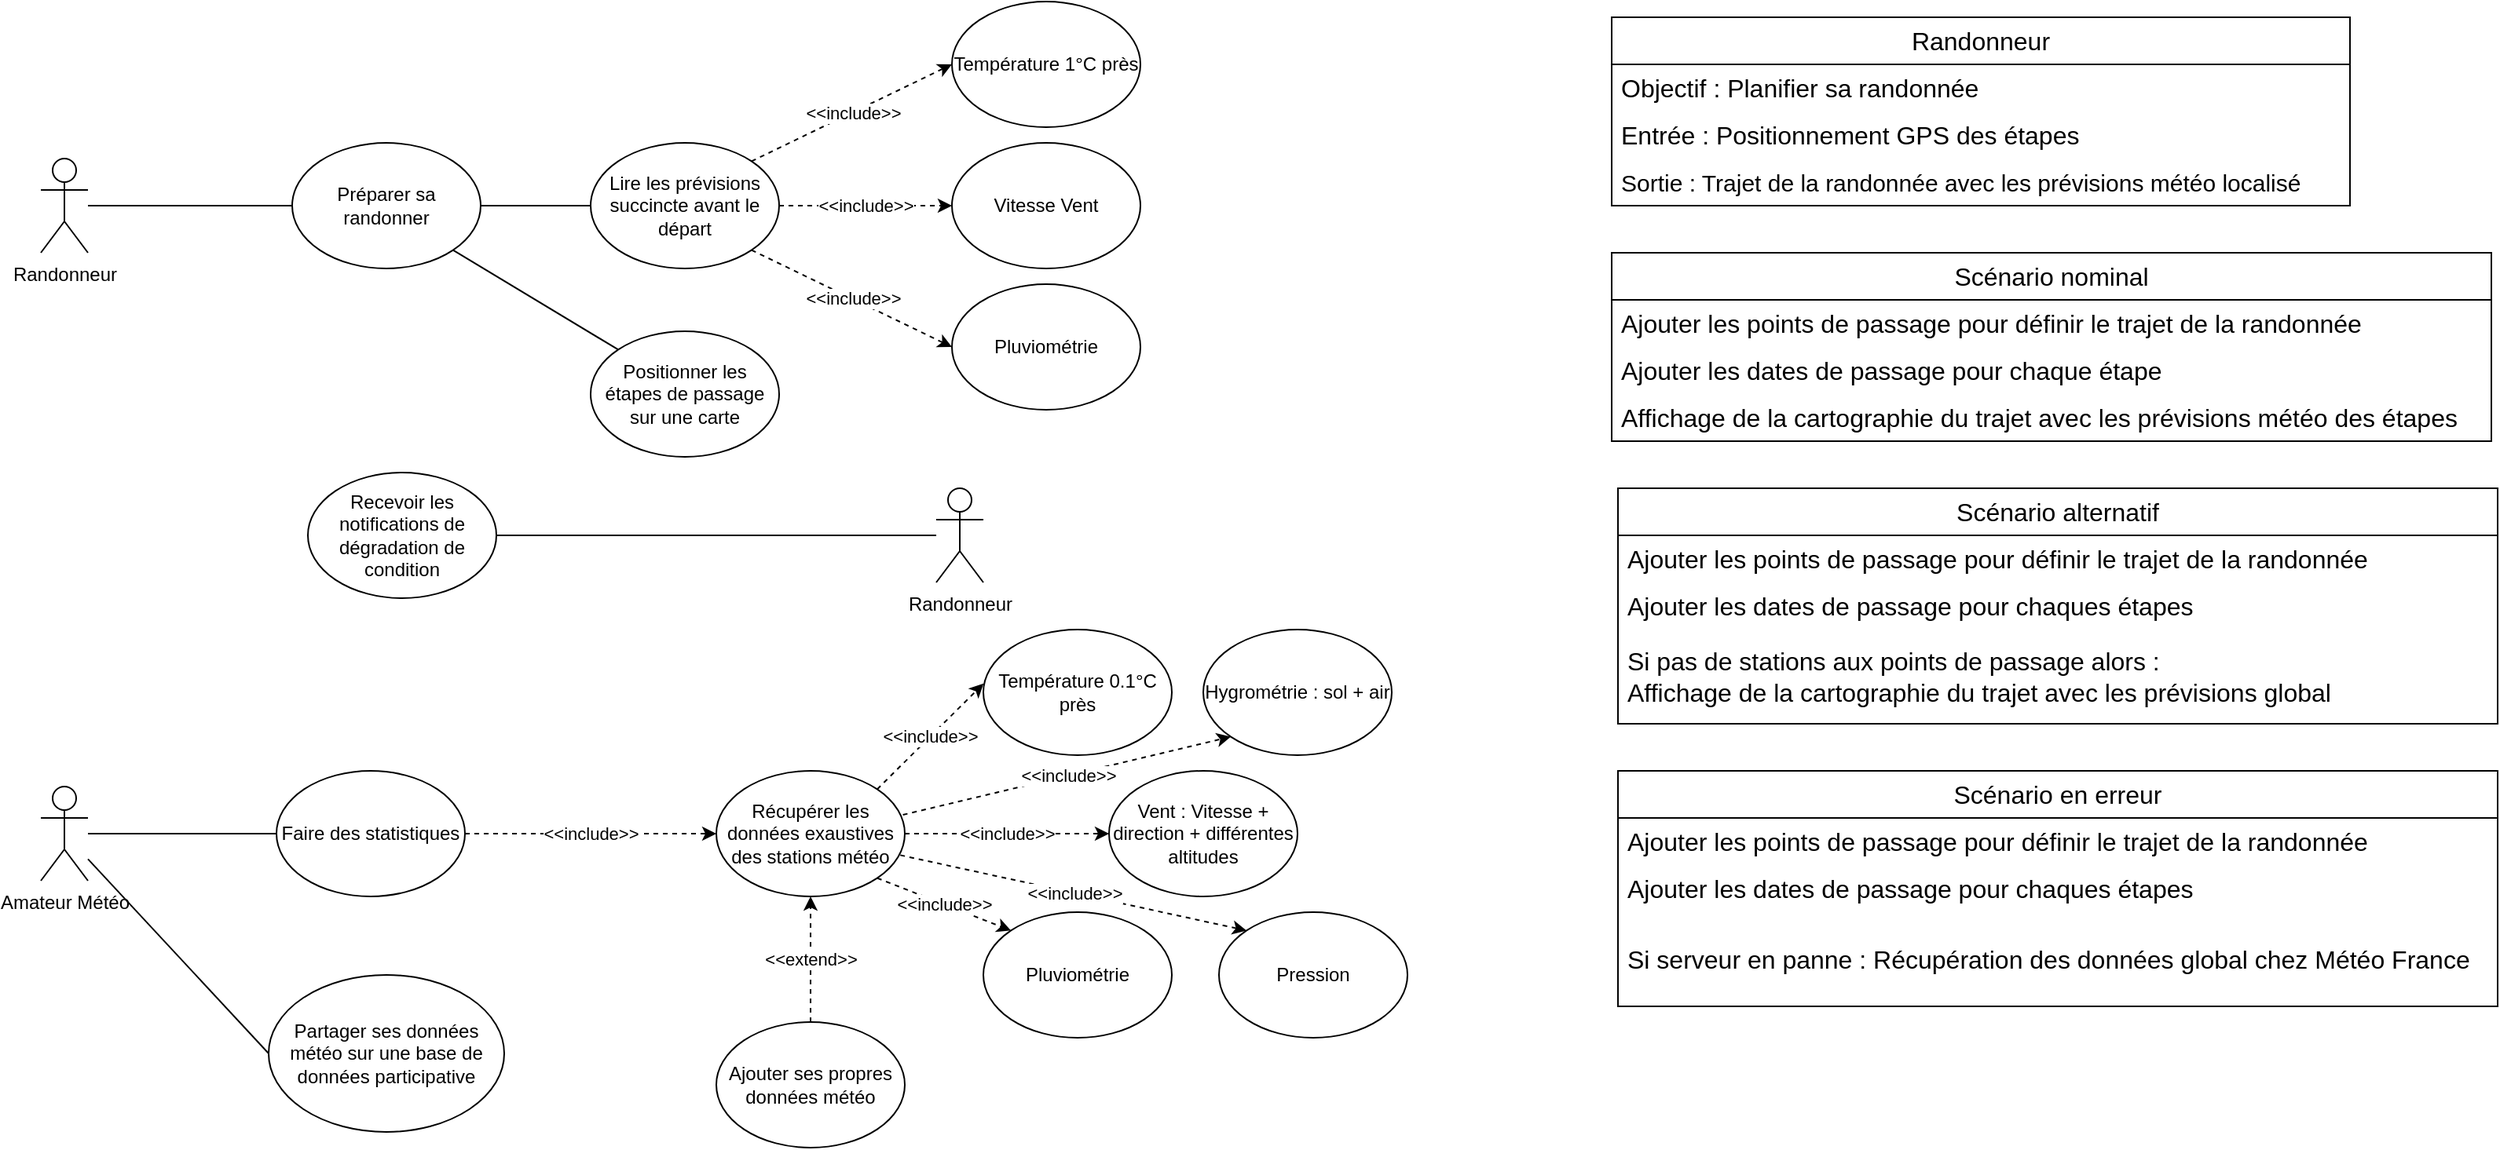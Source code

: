 <mxfile>
    <diagram id="Hnpg6M9tyzeRVUbkhzwp" name="Page-1">
        <mxGraphModel dx="1558" dy="2182" grid="1" gridSize="10" guides="1" tooltips="1" connect="1" arrows="1" fold="1" page="1" pageScale="1" pageWidth="827" pageHeight="1169" math="0" shadow="0">
            <root>
                <mxCell id="0"/>
                <mxCell id="1" parent="0"/>
                <mxCell id="2" value="Randonneur" style="shape=umlActor;verticalLabelPosition=bottom;verticalAlign=top;html=1;outlineConnect=0;" parent="1" vertex="1">
                    <mxGeometry x="90" y="90" width="30" height="60" as="geometry"/>
                </mxCell>
                <mxCell id="3" value="Préparer sa randonner" style="ellipse;whiteSpace=wrap;html=1;" parent="1" vertex="1">
                    <mxGeometry x="250" y="80" width="120" height="80" as="geometry"/>
                </mxCell>
                <mxCell id="4" value="" style="endArrow=none;html=1;entryX=0;entryY=0.5;entryDx=0;entryDy=0;" parent="1" source="2" target="3" edge="1">
                    <mxGeometry width="50" height="50" relative="1" as="geometry">
                        <mxPoint x="390" y="270" as="sourcePoint"/>
                        <mxPoint x="440" y="220" as="targetPoint"/>
                    </mxGeometry>
                </mxCell>
                <mxCell id="5" value="Lire les prévisions succincte avant le départ" style="ellipse;whiteSpace=wrap;html=1;" parent="1" vertex="1">
                    <mxGeometry x="440" y="80" width="120" height="80" as="geometry"/>
                </mxCell>
                <mxCell id="6" value="" style="endArrow=none;html=1;exitX=1;exitY=0.5;exitDx=0;exitDy=0;entryX=0;entryY=0.5;entryDx=0;entryDy=0;" parent="1" source="3" target="5" edge="1">
                    <mxGeometry width="50" height="50" relative="1" as="geometry">
                        <mxPoint x="390" y="260" as="sourcePoint"/>
                        <mxPoint x="440" y="210" as="targetPoint"/>
                    </mxGeometry>
                </mxCell>
                <mxCell id="7" value="Positionner les étapes de passage sur une carte" style="ellipse;whiteSpace=wrap;html=1;" parent="1" vertex="1">
                    <mxGeometry x="440" y="200" width="120" height="80" as="geometry"/>
                </mxCell>
                <mxCell id="8" value="" style="endArrow=none;html=1;exitX=1;exitY=1;exitDx=0;exitDy=0;entryX=0;entryY=0;entryDx=0;entryDy=0;" parent="1" source="3" target="7" edge="1">
                    <mxGeometry width="50" height="50" relative="1" as="geometry">
                        <mxPoint x="390" y="250" as="sourcePoint"/>
                        <mxPoint x="440" y="200" as="targetPoint"/>
                    </mxGeometry>
                </mxCell>
                <mxCell id="9" value="Randonneur" style="shape=umlActor;verticalLabelPosition=bottom;verticalAlign=top;html=1;outlineConnect=0;" parent="1" vertex="1">
                    <mxGeometry x="660" y="300" width="30" height="60" as="geometry"/>
                </mxCell>
                <mxCell id="10" value="Recevoir les notifications de dégradation de condition" style="ellipse;whiteSpace=wrap;html=1;" parent="1" vertex="1">
                    <mxGeometry x="260" y="290" width="120" height="80" as="geometry"/>
                </mxCell>
                <mxCell id="17" value="Amateur Météo" style="shape=umlActor;verticalLabelPosition=bottom;verticalAlign=top;html=1;outlineConnect=0;" parent="1" vertex="1">
                    <mxGeometry x="90" y="490" width="30" height="60" as="geometry"/>
                </mxCell>
                <mxCell id="21" value="Faire des statistiques" style="ellipse;whiteSpace=wrap;html=1;" parent="1" vertex="1">
                    <mxGeometry x="240" y="480" width="120" height="80" as="geometry"/>
                </mxCell>
                <mxCell id="22" value="Récupérer les données exaustives des stations météo" style="ellipse;whiteSpace=wrap;html=1;" parent="1" vertex="1">
                    <mxGeometry x="520" y="480" width="120" height="80" as="geometry"/>
                </mxCell>
                <mxCell id="23" value="" style="endArrow=classic;html=1;exitX=1;exitY=0.5;exitDx=0;exitDy=0;dashed=1;entryX=0;entryY=0.5;entryDx=0;entryDy=0;" parent="1" source="21" target="22" edge="1">
                    <mxGeometry relative="1" as="geometry">
                        <mxPoint x="390" y="340" as="sourcePoint"/>
                        <mxPoint x="670.0" y="340" as="targetPoint"/>
                    </mxGeometry>
                </mxCell>
                <mxCell id="24" value="&amp;lt;&amp;lt;include&amp;gt;&amp;gt;" style="edgeLabel;resizable=0;html=1;align=center;verticalAlign=middle;" parent="23" connectable="0" vertex="1">
                    <mxGeometry relative="1" as="geometry"/>
                </mxCell>
                <mxCell id="25" value="" style="endArrow=none;html=1;" parent="1" source="17" target="21" edge="1">
                    <mxGeometry width="50" height="50" relative="1" as="geometry">
                        <mxPoint x="370" y="370" as="sourcePoint"/>
                        <mxPoint x="420" y="320" as="targetPoint"/>
                    </mxGeometry>
                </mxCell>
                <mxCell id="27" value="Ajouter ses propres données météo" style="ellipse;whiteSpace=wrap;html=1;" parent="1" vertex="1">
                    <mxGeometry x="520" y="640" width="120" height="80" as="geometry"/>
                </mxCell>
                <mxCell id="28" value="" style="endArrow=classic;html=1;exitX=0.5;exitY=0;exitDx=0;exitDy=0;dashed=1;entryX=0.5;entryY=1;entryDx=0;entryDy=0;" parent="1" source="27" target="22" edge="1">
                    <mxGeometry relative="1" as="geometry">
                        <mxPoint x="340" y="460" as="sourcePoint"/>
                        <mxPoint x="580" y="570" as="targetPoint"/>
                    </mxGeometry>
                </mxCell>
                <mxCell id="29" value="&amp;lt;&amp;lt;extend&amp;gt;&amp;gt;" style="edgeLabel;resizable=0;html=1;align=center;verticalAlign=middle;" parent="28" connectable="0" vertex="1">
                    <mxGeometry relative="1" as="geometry"/>
                </mxCell>
                <mxCell id="31" value="Partager ses données météo sur une base de données participative" style="ellipse;whiteSpace=wrap;html=1;" parent="1" vertex="1">
                    <mxGeometry x="235" y="610" width="150" height="100" as="geometry"/>
                </mxCell>
                <mxCell id="34" value="" style="endArrow=none;html=1;entryX=0;entryY=0.5;entryDx=0;entryDy=0;" parent="1" source="17" target="31" edge="1">
                    <mxGeometry width="50" height="50" relative="1" as="geometry">
                        <mxPoint x="130" y="530" as="sourcePoint"/>
                        <mxPoint x="250" y="530" as="targetPoint"/>
                    </mxGeometry>
                </mxCell>
                <mxCell id="35" value="" style="endArrow=none;html=1;exitX=1;exitY=0.5;exitDx=0;exitDy=0;" parent="1" source="10" target="9" edge="1">
                    <mxGeometry width="50" height="50" relative="1" as="geometry">
                        <mxPoint x="460" y="350" as="sourcePoint"/>
                        <mxPoint x="510" y="300" as="targetPoint"/>
                    </mxGeometry>
                </mxCell>
                <mxCell id="36" value="Température 1°C près" style="ellipse;whiteSpace=wrap;html=1;" parent="1" vertex="1">
                    <mxGeometry x="670" y="-10" width="120" height="80" as="geometry"/>
                </mxCell>
                <mxCell id="37" value="Pluviométrie" style="ellipse;whiteSpace=wrap;html=1;" parent="1" vertex="1">
                    <mxGeometry x="670" y="170" width="120" height="80" as="geometry"/>
                </mxCell>
                <mxCell id="38" value="Vitesse Vent" style="ellipse;whiteSpace=wrap;html=1;" parent="1" vertex="1">
                    <mxGeometry x="670" y="80" width="120" height="80" as="geometry"/>
                </mxCell>
                <mxCell id="71" value="" style="endArrow=classic;html=1;exitX=1;exitY=0;exitDx=0;exitDy=0;dashed=1;entryX=0;entryY=0.5;entryDx=0;entryDy=0;" parent="1" source="5" target="36" edge="1">
                    <mxGeometry relative="1" as="geometry">
                        <mxPoint x="480" y="60" as="sourcePoint"/>
                        <mxPoint x="640" y="60" as="targetPoint"/>
                    </mxGeometry>
                </mxCell>
                <mxCell id="72" value="&amp;lt;&amp;lt;include&amp;gt;&amp;gt;" style="edgeLabel;resizable=0;html=1;align=center;verticalAlign=middle;" parent="71" connectable="0" vertex="1">
                    <mxGeometry relative="1" as="geometry"/>
                </mxCell>
                <mxCell id="73" value="" style="endArrow=classic;html=1;exitX=1;exitY=0.5;exitDx=0;exitDy=0;dashed=1;entryX=0;entryY=0.5;entryDx=0;entryDy=0;" parent="1" source="5" target="38" edge="1">
                    <mxGeometry relative="1" as="geometry">
                        <mxPoint x="380" y="540" as="sourcePoint"/>
                        <mxPoint x="540" y="540" as="targetPoint"/>
                    </mxGeometry>
                </mxCell>
                <mxCell id="74" value="&amp;lt;&amp;lt;include&amp;gt;&amp;gt;" style="edgeLabel;resizable=0;html=1;align=center;verticalAlign=middle;" parent="73" connectable="0" vertex="1">
                    <mxGeometry relative="1" as="geometry"/>
                </mxCell>
                <mxCell id="75" value="" style="endArrow=classic;html=1;exitX=1;exitY=1;exitDx=0;exitDy=0;dashed=1;entryX=0;entryY=0.5;entryDx=0;entryDy=0;" parent="1" source="5" target="37" edge="1">
                    <mxGeometry relative="1" as="geometry">
                        <mxPoint x="390" y="550" as="sourcePoint"/>
                        <mxPoint x="550" y="550" as="targetPoint"/>
                    </mxGeometry>
                </mxCell>
                <mxCell id="76" value="&amp;lt;&amp;lt;include&amp;gt;&amp;gt;" style="edgeLabel;resizable=0;html=1;align=center;verticalAlign=middle;" parent="75" connectable="0" vertex="1">
                    <mxGeometry relative="1" as="geometry"/>
                </mxCell>
                <mxCell id="77" value="Température 0.1°C près" style="ellipse;whiteSpace=wrap;html=1;" parent="1" vertex="1">
                    <mxGeometry x="690" y="390" width="120" height="80" as="geometry"/>
                </mxCell>
                <mxCell id="78" value="Pluviométrie" style="ellipse;whiteSpace=wrap;html=1;" parent="1" vertex="1">
                    <mxGeometry x="690" y="570" width="120" height="80" as="geometry"/>
                </mxCell>
                <mxCell id="79" value="Vent : Vitesse + direction + différentes altitudes" style="ellipse;whiteSpace=wrap;html=1;" parent="1" vertex="1">
                    <mxGeometry x="770" y="480" width="120" height="80" as="geometry"/>
                </mxCell>
                <mxCell id="80" value="Pression" style="ellipse;whiteSpace=wrap;html=1;" parent="1" vertex="1">
                    <mxGeometry x="840" y="570" width="120" height="80" as="geometry"/>
                </mxCell>
                <mxCell id="81" value="Hygrométrie : sol + air" style="ellipse;whiteSpace=wrap;html=1;" parent="1" vertex="1">
                    <mxGeometry x="830" y="390" width="120" height="80" as="geometry"/>
                </mxCell>
                <mxCell id="82" value="" style="endArrow=classic;html=1;exitX=1;exitY=0;exitDx=0;exitDy=0;dashed=1;entryX=0.001;entryY=0.43;entryDx=0;entryDy=0;entryPerimeter=0;" parent="1" source="22" target="77" edge="1">
                    <mxGeometry relative="1" as="geometry">
                        <mxPoint x="552.426" y="158.284" as="sourcePoint"/>
                        <mxPoint x="680.0" y="220" as="targetPoint"/>
                    </mxGeometry>
                </mxCell>
                <mxCell id="83" value="&amp;lt;&amp;lt;include&amp;gt;&amp;gt;" style="edgeLabel;resizable=0;html=1;align=center;verticalAlign=middle;" parent="82" connectable="0" vertex="1">
                    <mxGeometry relative="1" as="geometry"/>
                </mxCell>
                <mxCell id="84" value="" style="endArrow=classic;html=1;exitX=0.99;exitY=0.35;exitDx=0;exitDy=0;dashed=1;entryX=0;entryY=1;entryDx=0;entryDy=0;exitPerimeter=0;" parent="1" source="22" target="81" edge="1">
                    <mxGeometry relative="1" as="geometry">
                        <mxPoint x="562.426" y="168.284" as="sourcePoint"/>
                        <mxPoint x="690.0" y="230" as="targetPoint"/>
                    </mxGeometry>
                </mxCell>
                <mxCell id="85" value="&amp;lt;&amp;lt;include&amp;gt;&amp;gt;" style="edgeLabel;resizable=0;html=1;align=center;verticalAlign=middle;" parent="84" connectable="0" vertex="1">
                    <mxGeometry relative="1" as="geometry"/>
                </mxCell>
                <mxCell id="86" value="" style="endArrow=classic;html=1;exitX=1;exitY=0.5;exitDx=0;exitDy=0;dashed=1;entryX=0;entryY=0.5;entryDx=0;entryDy=0;" parent="1" source="22" target="79" edge="1">
                    <mxGeometry relative="1" as="geometry">
                        <mxPoint x="648.8" y="518" as="sourcePoint"/>
                        <mxPoint x="857.574" y="468.284" as="targetPoint"/>
                    </mxGeometry>
                </mxCell>
                <mxCell id="87" value="&amp;lt;&amp;lt;include&amp;gt;&amp;gt;" style="edgeLabel;resizable=0;html=1;align=center;verticalAlign=middle;" parent="86" connectable="0" vertex="1">
                    <mxGeometry relative="1" as="geometry"/>
                </mxCell>
                <mxCell id="88" value="" style="endArrow=classic;html=1;exitX=0.976;exitY=0.671;exitDx=0;exitDy=0;dashed=1;entryX=0;entryY=0;entryDx=0;entryDy=0;exitPerimeter=0;" parent="1" source="22" target="80" edge="1">
                    <mxGeometry relative="1" as="geometry">
                        <mxPoint x="658.8" y="528" as="sourcePoint"/>
                        <mxPoint x="867.574" y="478.284" as="targetPoint"/>
                    </mxGeometry>
                </mxCell>
                <mxCell id="89" value="&amp;lt;&amp;lt;include&amp;gt;&amp;gt;" style="edgeLabel;resizable=0;html=1;align=center;verticalAlign=middle;" parent="88" connectable="0" vertex="1">
                    <mxGeometry relative="1" as="geometry"/>
                </mxCell>
                <mxCell id="90" value="" style="endArrow=classic;html=1;exitX=1;exitY=1;exitDx=0;exitDy=0;dashed=1;entryX=0;entryY=0;entryDx=0;entryDy=0;" parent="1" source="22" target="78" edge="1">
                    <mxGeometry relative="1" as="geometry">
                        <mxPoint x="668.8" y="538" as="sourcePoint"/>
                        <mxPoint x="877.574" y="488.284" as="targetPoint"/>
                    </mxGeometry>
                </mxCell>
                <mxCell id="91" value="&amp;lt;&amp;lt;include&amp;gt;&amp;gt;" style="edgeLabel;resizable=0;html=1;align=center;verticalAlign=middle;" parent="90" connectable="0" vertex="1">
                    <mxGeometry relative="1" as="geometry"/>
                </mxCell>
                <mxCell id="96" value="&lt;font style=&quot;font-size: 16px;&quot;&gt;Randonneur&lt;/font&gt;" style="swimlane;fontStyle=0;childLayout=stackLayout;horizontal=1;startSize=30;horizontalStack=0;resizeParent=1;resizeParentMax=0;resizeLast=0;collapsible=1;marginBottom=0;whiteSpace=wrap;html=1;" vertex="1" parent="1">
                    <mxGeometry x="1090" width="470" height="120" as="geometry"/>
                </mxCell>
                <mxCell id="97" value="&lt;font style=&quot;font-size: 16px;&quot;&gt;Objectif : Planifier sa randonnée&lt;/font&gt;" style="text;strokeColor=none;fillColor=none;align=left;verticalAlign=middle;spacingLeft=4;spacingRight=4;overflow=hidden;points=[[0,0.5],[1,0.5]];portConstraint=eastwest;rotatable=0;whiteSpace=wrap;html=1;" vertex="1" parent="96">
                    <mxGeometry y="30" width="470" height="30" as="geometry"/>
                </mxCell>
                <mxCell id="98" value="&lt;font style=&quot;font-size: 16px;&quot;&gt;Entrée : Positionnement GPS des étapes&lt;/font&gt;" style="text;strokeColor=none;fillColor=none;align=left;verticalAlign=middle;spacingLeft=4;spacingRight=4;overflow=hidden;points=[[0,0.5],[1,0.5]];portConstraint=eastwest;rotatable=0;whiteSpace=wrap;html=1;" vertex="1" parent="96">
                    <mxGeometry y="60" width="470" height="30" as="geometry"/>
                </mxCell>
                <mxCell id="99" value="&lt;font style=&quot;font-size: 15px;&quot;&gt;Sortie : Trajet de la randonnée avec les prévisions météo localisé&lt;/font&gt;" style="text;strokeColor=none;fillColor=none;align=left;verticalAlign=middle;spacingLeft=4;spacingRight=4;overflow=hidden;points=[[0,0.5],[1,0.5]];portConstraint=eastwest;rotatable=0;whiteSpace=wrap;html=1;" vertex="1" parent="96">
                    <mxGeometry y="90" width="470" height="30" as="geometry"/>
                </mxCell>
                <mxCell id="100" value="&lt;font style=&quot;font-size: 16px;&quot;&gt;Scénario nominal&lt;/font&gt;" style="swimlane;fontStyle=0;childLayout=stackLayout;horizontal=1;startSize=30;horizontalStack=0;resizeParent=1;resizeParentMax=0;resizeLast=0;collapsible=1;marginBottom=0;whiteSpace=wrap;html=1;" vertex="1" parent="1">
                    <mxGeometry x="1090" y="150" width="560" height="120" as="geometry"/>
                </mxCell>
                <mxCell id="102" value="&lt;font style=&quot;font-size: 16px;&quot;&gt;Ajouter les points de passage pour définir le trajet de la randonnée&lt;/font&gt;" style="text;strokeColor=none;fillColor=none;align=left;verticalAlign=middle;spacingLeft=4;spacingRight=4;overflow=hidden;points=[[0,0.5],[1,0.5]];portConstraint=eastwest;rotatable=0;whiteSpace=wrap;html=1;" vertex="1" parent="100">
                    <mxGeometry y="30" width="560" height="30" as="geometry"/>
                </mxCell>
                <mxCell id="103" value="&lt;font style=&quot;font-size: 16px;&quot;&gt;Ajouter les dates de passage pour chaque étape&lt;/font&gt;" style="text;strokeColor=none;fillColor=none;align=left;verticalAlign=middle;spacingLeft=4;spacingRight=4;overflow=hidden;points=[[0,0.5],[1,0.5]];portConstraint=eastwest;rotatable=0;whiteSpace=wrap;html=1;" vertex="1" parent="100">
                    <mxGeometry y="60" width="560" height="30" as="geometry"/>
                </mxCell>
                <mxCell id="104" value="&lt;font style=&quot;font-size: 16px;&quot;&gt;Affichage de la cartographie du trajet avec les prévisions météo des étapes&lt;/font&gt;" style="text;strokeColor=none;fillColor=none;align=left;verticalAlign=middle;spacingLeft=4;spacingRight=4;overflow=hidden;points=[[0,0.5],[1,0.5]];portConstraint=eastwest;rotatable=0;whiteSpace=wrap;html=1;" vertex="1" parent="100">
                    <mxGeometry y="90" width="560" height="30" as="geometry"/>
                </mxCell>
                <mxCell id="105" value="&lt;font style=&quot;font-size: 16px;&quot;&gt;Scénario alternatif&lt;br&gt;&lt;/font&gt;" style="swimlane;fontStyle=0;childLayout=stackLayout;horizontal=1;startSize=30;horizontalStack=0;resizeParent=1;resizeParentMax=0;resizeLast=0;collapsible=1;marginBottom=0;whiteSpace=wrap;html=1;" vertex="1" parent="1">
                    <mxGeometry x="1094" y="300" width="560" height="150" as="geometry"/>
                </mxCell>
                <mxCell id="106" value="&lt;font style=&quot;font-size: 16px;&quot;&gt;Ajouter les points de passage pour définir le trajet de la randonnée&lt;/font&gt;" style="text;strokeColor=none;fillColor=none;align=left;verticalAlign=middle;spacingLeft=4;spacingRight=4;overflow=hidden;points=[[0,0.5],[1,0.5]];portConstraint=eastwest;rotatable=0;whiteSpace=wrap;html=1;" vertex="1" parent="105">
                    <mxGeometry y="30" width="560" height="30" as="geometry"/>
                </mxCell>
                <mxCell id="107" value="&lt;font style=&quot;font-size: 16px;&quot;&gt;Ajouter les dates de passage pour chaques étapes&lt;/font&gt;" style="text;strokeColor=none;fillColor=none;align=left;verticalAlign=middle;spacingLeft=4;spacingRight=4;overflow=hidden;points=[[0,0.5],[1,0.5]];portConstraint=eastwest;rotatable=0;whiteSpace=wrap;html=1;" vertex="1" parent="105">
                    <mxGeometry y="60" width="560" height="30" as="geometry"/>
                </mxCell>
                <mxCell id="108" value="&lt;font style=&quot;font-size: 16px;&quot;&gt;Si pas de stations aux points de passage alors :&lt;br&gt;Affichage de la cartographie du trajet avec les prévisions global&lt;/font&gt;" style="text;strokeColor=none;fillColor=none;align=left;verticalAlign=middle;spacingLeft=4;spacingRight=4;overflow=hidden;points=[[0,0.5],[1,0.5]];portConstraint=eastwest;rotatable=0;whiteSpace=wrap;html=1;" vertex="1" parent="105">
                    <mxGeometry y="90" width="560" height="60" as="geometry"/>
                </mxCell>
                <mxCell id="109" value="&lt;font style=&quot;font-size: 16px;&quot;&gt;Scénario en erreur&lt;br&gt;&lt;/font&gt;" style="swimlane;fontStyle=0;childLayout=stackLayout;horizontal=1;startSize=30;horizontalStack=0;resizeParent=1;resizeParentMax=0;resizeLast=0;collapsible=1;marginBottom=0;whiteSpace=wrap;html=1;" vertex="1" parent="1">
                    <mxGeometry x="1094" y="480" width="560" height="150" as="geometry"/>
                </mxCell>
                <mxCell id="110" value="&lt;font style=&quot;font-size: 16px;&quot;&gt;Ajouter les points de passage pour définir le trajet de la randonnée&lt;/font&gt;" style="text;strokeColor=none;fillColor=none;align=left;verticalAlign=middle;spacingLeft=4;spacingRight=4;overflow=hidden;points=[[0,0.5],[1,0.5]];portConstraint=eastwest;rotatable=0;whiteSpace=wrap;html=1;" vertex="1" parent="109">
                    <mxGeometry y="30" width="560" height="30" as="geometry"/>
                </mxCell>
                <mxCell id="111" value="&lt;font style=&quot;font-size: 16px;&quot;&gt;Ajouter les dates de passage pour chaques étapes&lt;/font&gt;" style="text;strokeColor=none;fillColor=none;align=left;verticalAlign=middle;spacingLeft=4;spacingRight=4;overflow=hidden;points=[[0,0.5],[1,0.5]];portConstraint=eastwest;rotatable=0;whiteSpace=wrap;html=1;" vertex="1" parent="109">
                    <mxGeometry y="60" width="560" height="30" as="geometry"/>
                </mxCell>
                <mxCell id="112" value="&lt;font style=&quot;font-size: 16px;&quot;&gt;Si serveur en panne : Récupération des données global chez Météo France&lt;/font&gt;" style="text;strokeColor=none;fillColor=none;align=left;verticalAlign=middle;spacingLeft=4;spacingRight=4;overflow=hidden;points=[[0,0.5],[1,0.5]];portConstraint=eastwest;rotatable=0;whiteSpace=wrap;html=1;" vertex="1" parent="109">
                    <mxGeometry y="90" width="560" height="60" as="geometry"/>
                </mxCell>
            </root>
        </mxGraphModel>
    </diagram>
</mxfile>